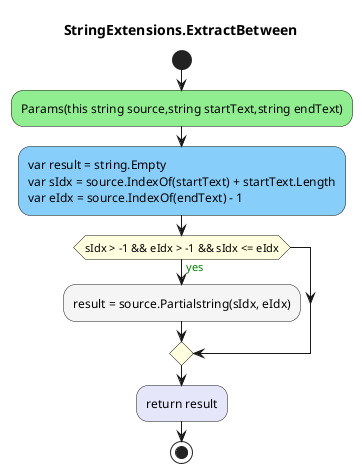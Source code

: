 @startuml StringExtensions.ExtractBetween
title StringExtensions.ExtractBetween
start
#LightGreen:Params(this string source,string startText,string endText);
#LightSkyBlue:var result = string.Empty\nvar sIdx = source.IndexOf(startText) + startText.Length\nvar eIdx = source.IndexOf(endText) - 1;
#LightYellow:if (sIdx > -1 && eIdx > -1 && sIdx <= eIdx) then (<color:green>yes)
        #WhiteSmoke:result = source.Partialstring(sIdx, eIdx);
endif
#Lavender:return result;
stop
@enduml

